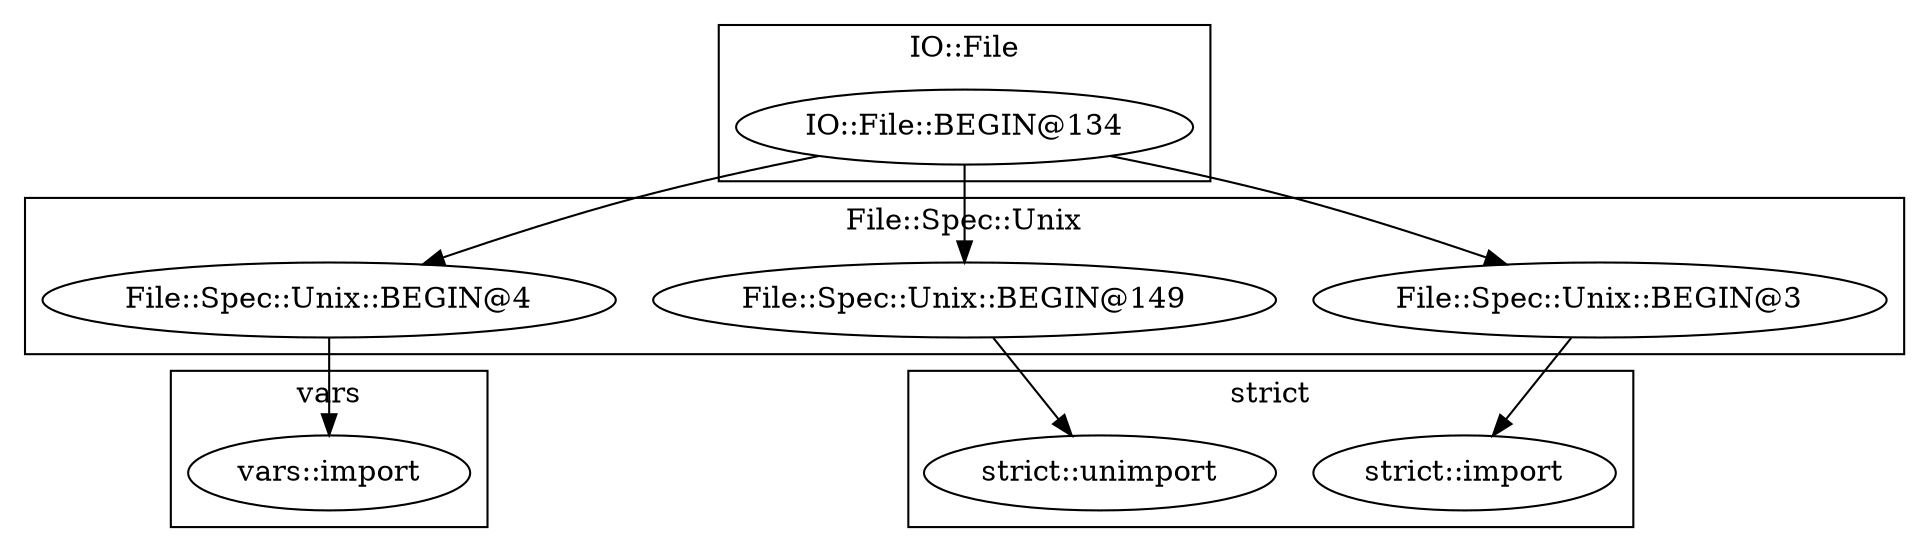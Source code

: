 digraph {
graph [overlap=false]
subgraph cluster_vars {
	label="vars";
	"vars::import";
}
subgraph cluster_IO_File {
	label="IO::File";
	"IO::File::BEGIN@134";
}
subgraph cluster_strict {
	label="strict";
	"strict::import";
	"strict::unimport";
}
subgraph cluster_File_Spec_Unix {
	label="File::Spec::Unix";
	"File::Spec::Unix::BEGIN@4";
	"File::Spec::Unix::BEGIN@3";
	"File::Spec::Unix::BEGIN@149";
}
"IO::File::BEGIN@134" -> "File::Spec::Unix::BEGIN@149";
"IO::File::BEGIN@134" -> "File::Spec::Unix::BEGIN@3";
"File::Spec::Unix::BEGIN@149" -> "strict::unimport";
"File::Spec::Unix::BEGIN@4" -> "vars::import";
"File::Spec::Unix::BEGIN@3" -> "strict::import";
"IO::File::BEGIN@134" -> "File::Spec::Unix::BEGIN@4";
}
